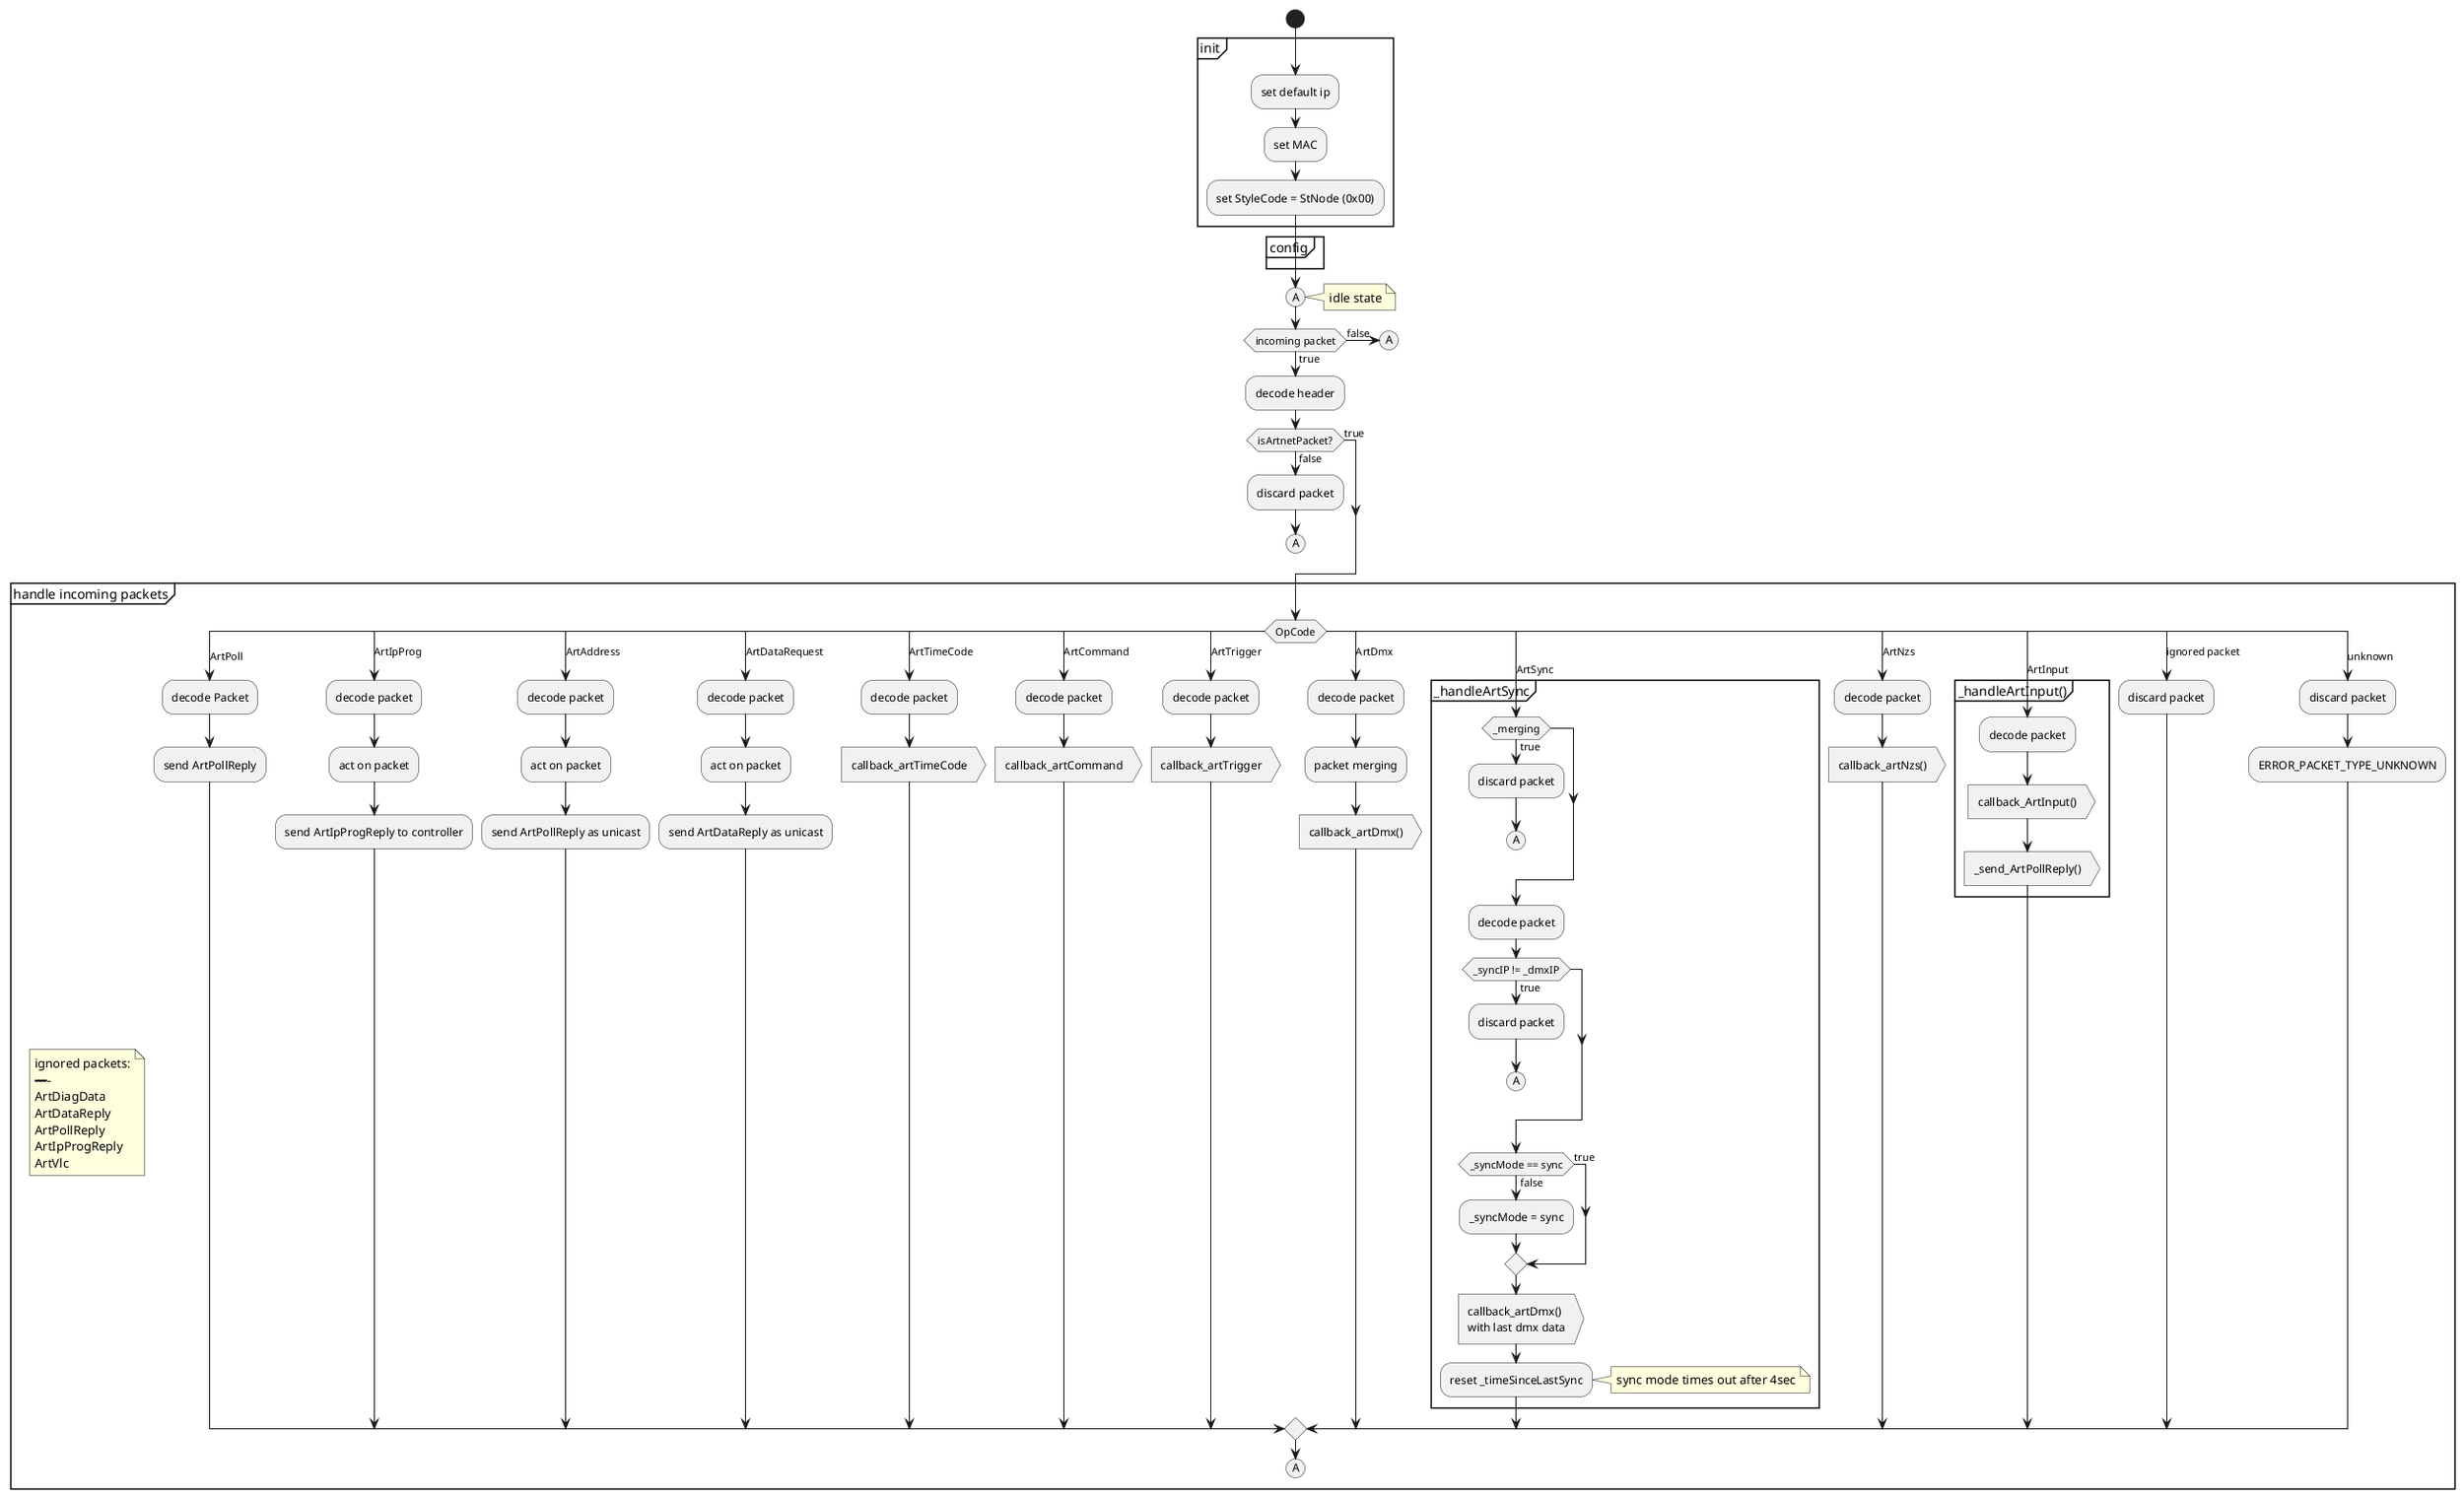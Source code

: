 @startuml ArtNetNode

    start
    partition init{
        :set default ip;
        :set MAC;
        :set StyleCode = StNode (0x00);
    }
    partition config{

    }
    (A)
    note right : idle state
    if(incoming packet) then (true)
        :decode header;
        if (isArtnetPacket?) then (false)
            :discard packet;
            (A)
            detach
        else (true)
        endif
        partition "handle incoming packets"{
            note
                ignored packets:
                ----------------
                ArtDiagData 
                ArtDataReply  
                ArtPollReply
                ArtIpProgReply
                ArtVlc
            end note
            switch (OpCode)
                case (ArtPoll)
                    :decode Packet;
                    :send ArtPollReply;
                case (ArtIpProg)
                    :decode packet;
                    :act on packet;
                    :send ArtIpProgReply to controller;
                case (ArtAddress)
                    :decode packet;
                    :act on packet;
                    :send ArtPollReply as unicast;
                case (ArtDataRequest)
                    :decode packet;
                    :act on packet;
                    :send ArtDataReply as unicast;
                case (ArtTimeCode)
                    :decode packet;
                    :callback_artTimeCode;<<output>>
                case (ArtCommand)
                    :decode packet;
                    :callback_artCommand;<<output>>
                case (ArtTrigger)
                    :decode packet;
                    :callback_artTrigger;<<output>>
                case (ArtDmx)
                    :decode packet;
                    :packet merging;
                    :callback_artDmx();<<output>>
                case (ArtSync)
                    partition "_handleArtSync"{
                        if (_merging) then (true)
                            :discard packet;
                            (A)
                            detach
                        endif
                        :decode packet;
                        if (_syncIP != _dmxIP) then (true)
                            :discard packet;
                            (A)
                            detach
                        endif
                        if(_syncMode == sync) then (false)
                            :_syncMode = sync;
                        else (true)
                        endif
                        :callback_artDmx()
                        with last dmx data;<<output>>
                        :reset _timeSinceLastSync;
                        note right : sync mode times out after 4sec
                    }
                
                case (ArtNzs)
                    :decode packet;
                    :callback_artNzs();<<output>>

                case (ArtInput)
                    partition "_handleArtInput()"{
                    :decode packet;
                    :callback_ArtInput();<<output>>
                    :_send_ArtPollReply();<<output>>
                }
                case (ignored packet)
                    :discard packet;
                case (unknown)
                    :discard packet;
                    :ERROR_PACKET_TYPE_UNKNOWN;
            endswitch
            (A)
            detach
        }
    else (false)
        (A)
        detach
    endif



@enduml